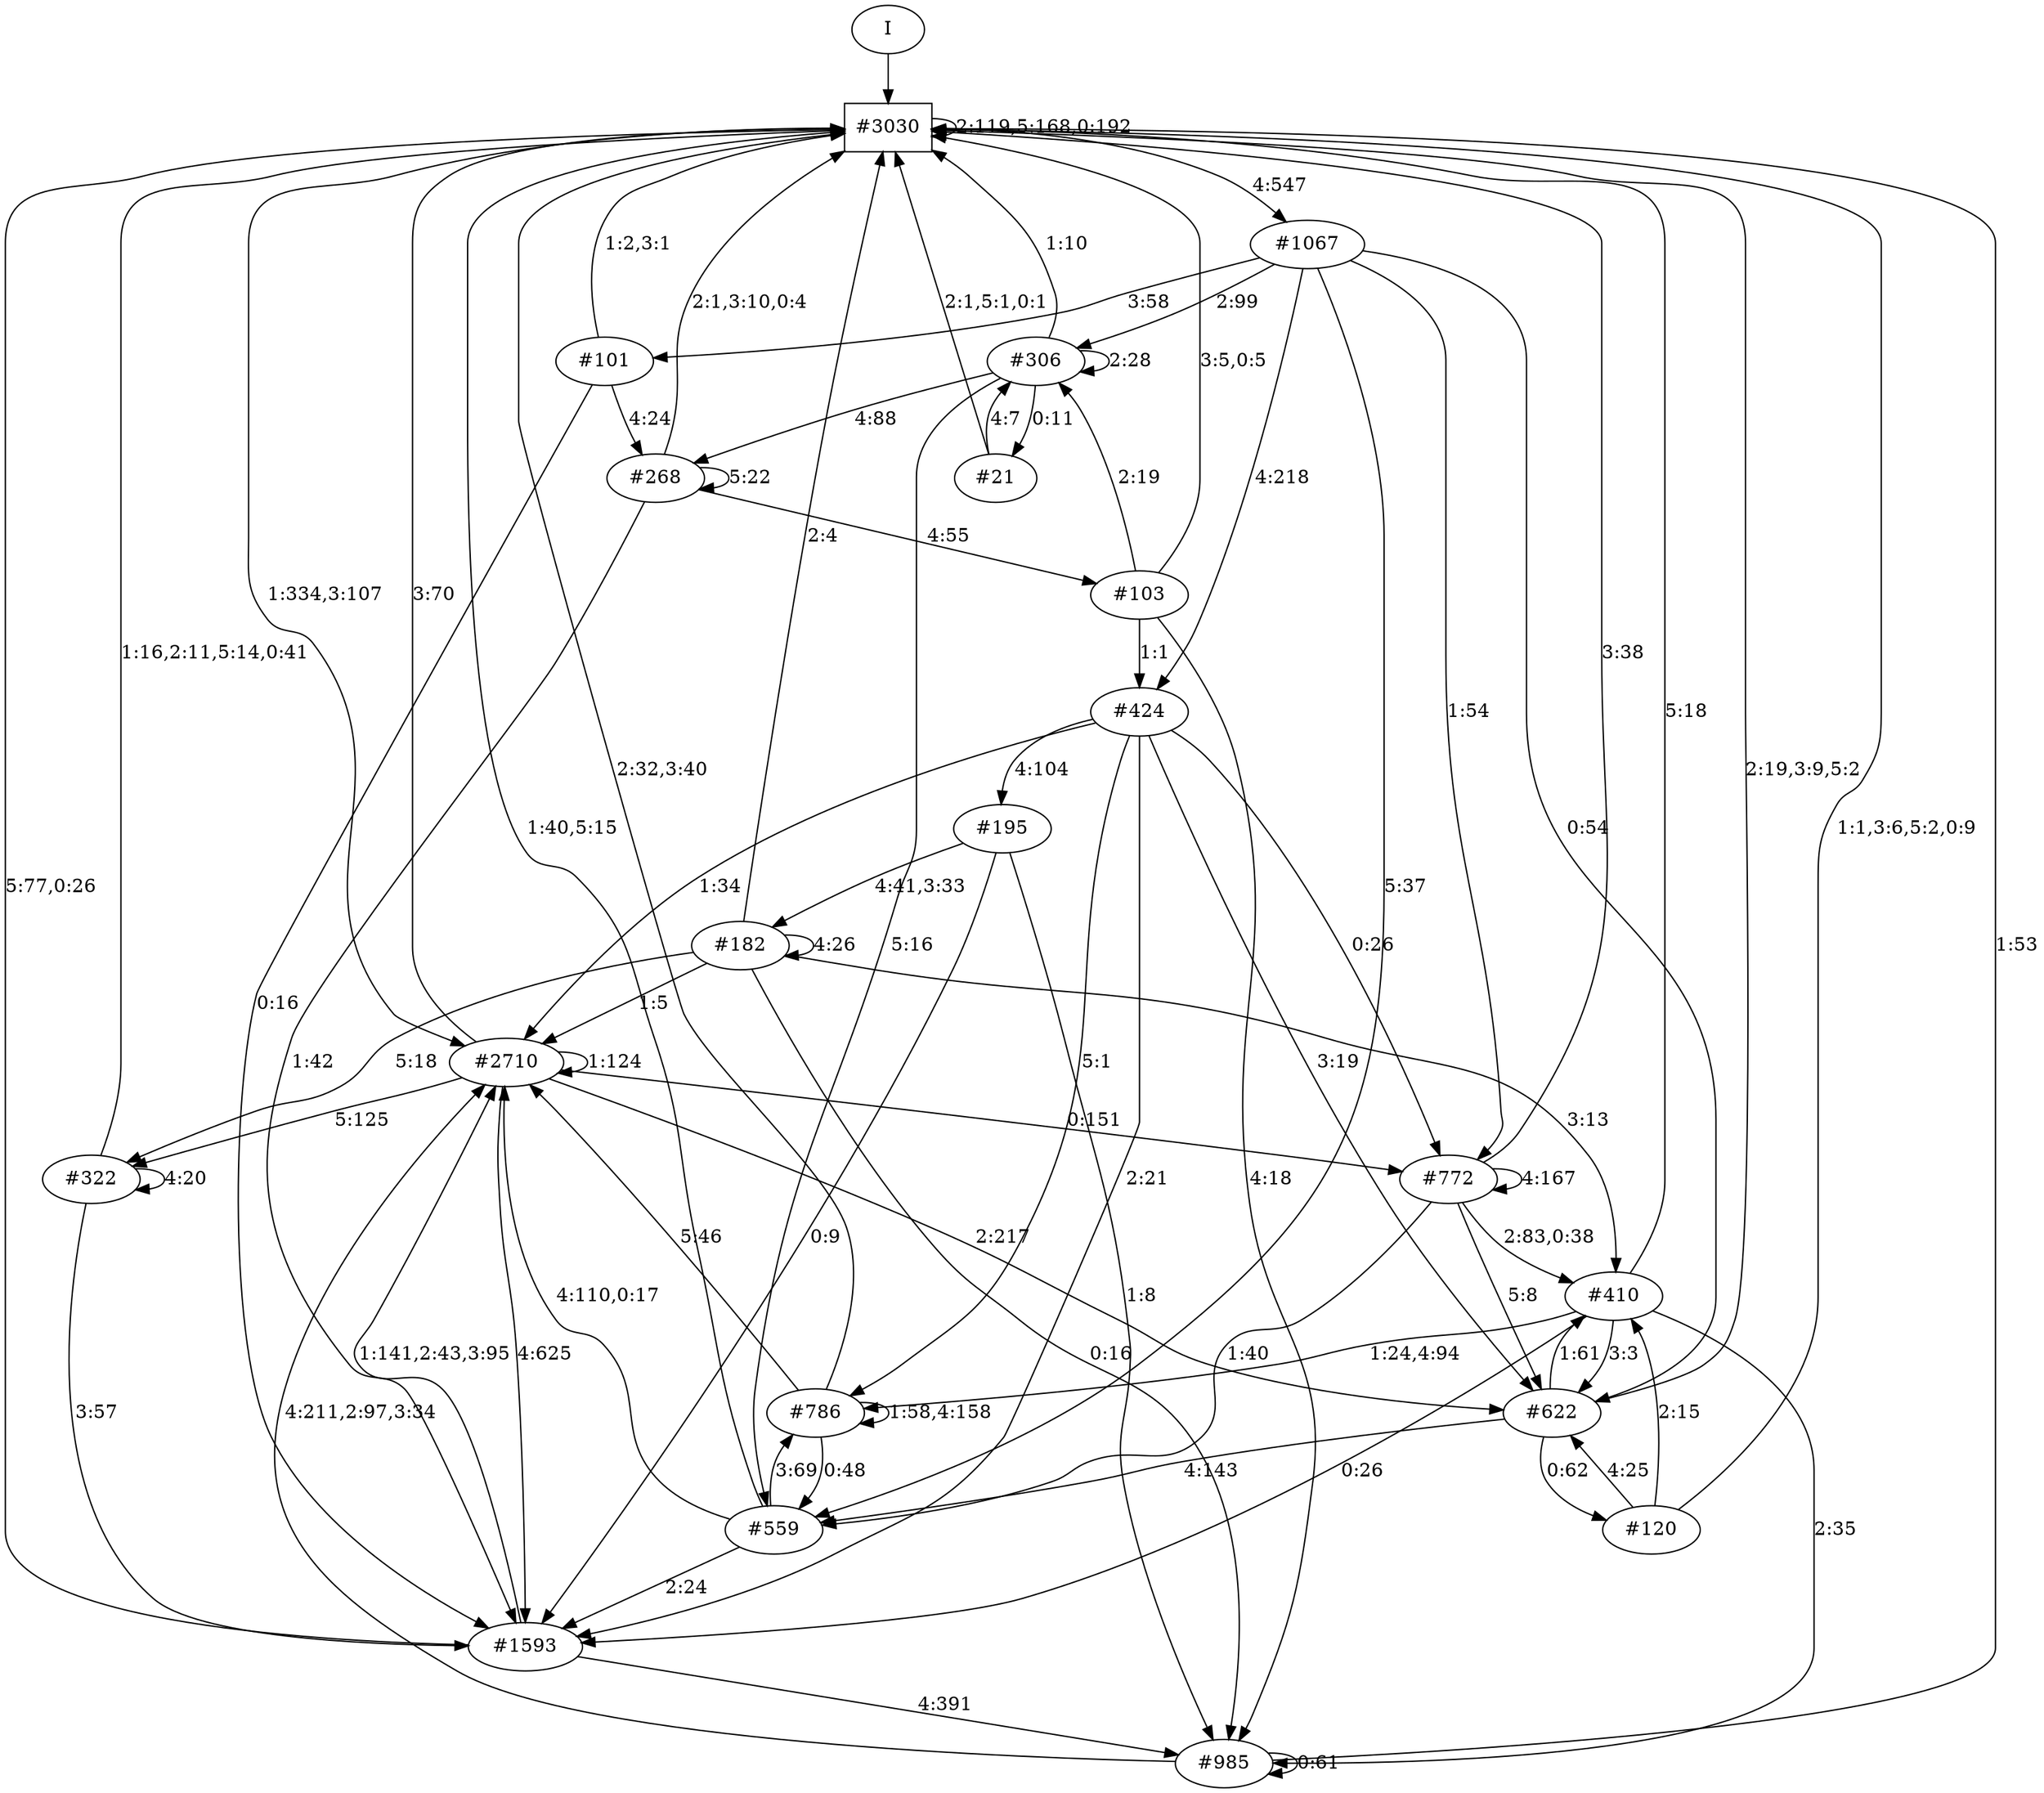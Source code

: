 // produced with flexfringe from git commitd1cf04ada0831d0605a3651971ef9a02091d8823
// dfasat/flexfringe -h=alergia -d=alergia_data -o=experiments/flexfringe_pautomac_study/flexfringe_data/exp6_n5_x0_w1_a1_b0_f1_I0_J0_K0_t1_l0_p0_44999999999999996dfa -n=5 -x=0 -w=1 -a=1 -b=0 -f=1 -I=0 -J=0 -K=0 -t=1 -l=0 -p=0.44999999999999996 /Users/nicholasrenninger/Google Drive/Grad School/specification learning/code/DPFA_DTS_product_experiment/dfasatInvestigations/experiments/flexfringe_pautomac_study/flexfringe_data/flexfringe_pautomac_study_train 
digraph DFA {
	0 [label="root" shape=box];
		I -> 0;
	0 [ label="#3030"  ];
		0 -> 0 [label="2:119,5:168,0:192"  ];
		0 -> 1 [label="1:334,3:107"  ];
		0 -> 29 [label="4:547"  ];
	1 [ label="#2710"  ];
		1 -> 0 [label="3:70"  ];
		1 -> 1 [label="1:124"  ];
		1 -> 2 [label="4:625"  ];
		1 -> 20 [label="5:125"  ];
		1 -> 233 [label="2:217"  ];
		1 -> 796 [label="0:151"  ];
	2 [ label="#1593"  ];
		2 -> 0 [label="5:77,0:26"  ];
		2 -> 1 [label="1:141,2:43,3:95"  ];
		2 -> 3 [label="4:391"  ];
	3 [ label="#985"  ];
		3 -> 0 [label="1:53"  ];
		3 -> 1 [label="4:211,2:97,3:34"  ];
		3 -> 3 [label="0:61"  ];
	233 [ label="#622"  ];
		233 -> 0 [label="2:19,3:9,5:2"  ];
		233 -> 234 [label="4:143"  ];
		233 -> 238 [label="0:62"  ];
		233 -> 1360 [label="1:61"  ];
	234 [ label="#559"  ];
		234 -> 0 [label="1:40,5:15"  ];
		234 -> 1 [label="4:110,0:17"  ];
		234 -> 2 [label="2:24"  ];
		234 -> 383 [label="3:69"  ];
	383 [ label="#786"  ];
		383 -> 0 [label="2:32,3:40"  ];
		383 -> 1 [label="5:46"  ];
		383 -> 234 [label="0:48"  ];
		383 -> 383 [label="1:58,4:158"  ];
	238 [ label="#120"  ];
		238 -> 0 [label="1:1,3:6,5:2,0:9"  ];
		238 -> 233 [label="4:25"  ];
		238 -> 1360 [label="2:15"  ];
	1360 [ label="#410"  ];
		1360 -> 0 [label="5:18"  ];
		1360 -> 2 [label="0:26"  ];
		1360 -> 3 [label="2:35"  ];
		1360 -> 233 [label="3:3"  ];
		1360 -> 383 [label="1:24,4:94"  ];
	20 [ label="#322"  ];
		20 -> 0 [label="1:16,2:11,5:14,0:41"  ];
		20 -> 2 [label="3:57"  ];
		20 -> 20 [label="4:20"  ];
	796 [ label="#772"  ];
		796 -> 0 [label="3:38"  ];
		796 -> 233 [label="5:8"  ];
		796 -> 234 [label="1:40"  ];
		796 -> 796 [label="4:167"  ];
		796 -> 1360 [label="2:83,0:38"  ];
	29 [ label="#1067"  ];
		29 -> 65 [label="4:218"  ];
		29 -> 130 [label="2:99"  ];
		29 -> 232 [label="3:58"  ];
		29 -> 233 [label="0:54"  ];
		29 -> 234 [label="5:37"  ];
		29 -> 796 [label="1:54"  ];
	65 [ label="#424"  ];
		65 -> 1 [label="1:34"  ];
		65 -> 2 [label="2:21"  ];
		65 -> 164 [label="4:104"  ];
		65 -> 233 [label="3:19"  ];
		65 -> 383 [label="5:1"  ];
		65 -> 796 [label="0:26"  ];
	164 [ label="#195"  ];
		164 -> 2 [label="0:9"  ];
		164 -> 3 [label="1:8"  ];
		164 -> 216 [label="4:41,3:33"  ];
	216 [ label="#182"  ];
		216 -> 0 [label="2:4"  ];
		216 -> 1 [label="1:5"  ];
		216 -> 3 [label="0:16"  ];
		216 -> 20 [label="5:18"  ];
		216 -> 216 [label="4:26"  ];
		216 -> 1360 [label="3:13"  ];
	130 [ label="#306"  ];
		130 -> 0 [label="1:10"  ];
		130 -> 130 [label="2:28"  ];
		130 -> 131 [label="4:88"  ];
		130 -> 234 [label="5:16"  ];
		130 -> 2094 [label="0:11"  ];
	131 [ label="#268"  ];
		131 -> 0 [label="2:1,3:10,0:4"  ];
		131 -> 2 [label="1:42"  ];
		131 -> 131 [label="5:22"  ];
		131 -> 165 [label="4:55"  ];
	165 [ label="#103"  ];
		165 -> 0 [label="3:5,0:5"  ];
		165 -> 3 [label="4:18"  ];
		165 -> 65 [label="1:1"  ];
		165 -> 130 [label="2:19"  ];
	2094 [ label="#21"  ];
		2094 -> 0 [label="2:1,5:1,0:1"  ];
		2094 -> 130 [label="4:7"  ];
	232 [ label="#101"  ];
		232 -> 0 [label="1:2,3:1"  ];
		232 -> 2 [label="0:16"  ];
		232 -> 131 [label="4:24"  ];
}
